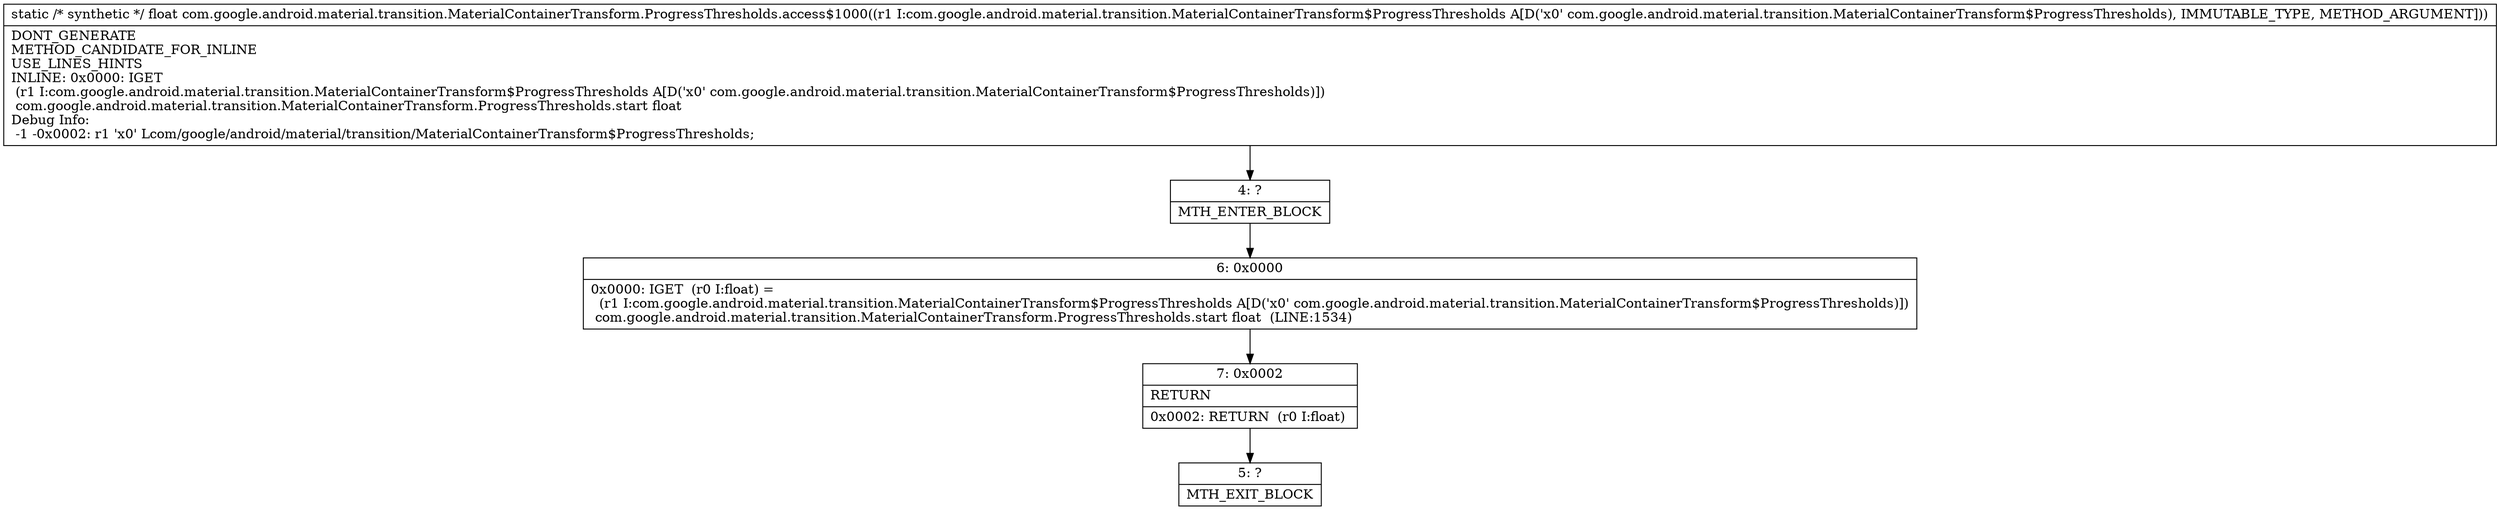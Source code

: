 digraph "CFG forcom.google.android.material.transition.MaterialContainerTransform.ProgressThresholds.access$1000(Lcom\/google\/android\/material\/transition\/MaterialContainerTransform$ProgressThresholds;)F" {
Node_4 [shape=record,label="{4\:\ ?|MTH_ENTER_BLOCK\l}"];
Node_6 [shape=record,label="{6\:\ 0x0000|0x0000: IGET  (r0 I:float) = \l  (r1 I:com.google.android.material.transition.MaterialContainerTransform$ProgressThresholds A[D('x0' com.google.android.material.transition.MaterialContainerTransform$ProgressThresholds)])\l com.google.android.material.transition.MaterialContainerTransform.ProgressThresholds.start float  (LINE:1534)\l}"];
Node_7 [shape=record,label="{7\:\ 0x0002|RETURN\l|0x0002: RETURN  (r0 I:float) \l}"];
Node_5 [shape=record,label="{5\:\ ?|MTH_EXIT_BLOCK\l}"];
MethodNode[shape=record,label="{static \/* synthetic *\/ float com.google.android.material.transition.MaterialContainerTransform.ProgressThresholds.access$1000((r1 I:com.google.android.material.transition.MaterialContainerTransform$ProgressThresholds A[D('x0' com.google.android.material.transition.MaterialContainerTransform$ProgressThresholds), IMMUTABLE_TYPE, METHOD_ARGUMENT]))  | DONT_GENERATE\lMETHOD_CANDIDATE_FOR_INLINE\lUSE_LINES_HINTS\lINLINE: 0x0000: IGET  \l  (r1 I:com.google.android.material.transition.MaterialContainerTransform$ProgressThresholds A[D('x0' com.google.android.material.transition.MaterialContainerTransform$ProgressThresholds)])\l com.google.android.material.transition.MaterialContainerTransform.ProgressThresholds.start float\lDebug Info:\l  \-1 \-0x0002: r1 'x0' Lcom\/google\/android\/material\/transition\/MaterialContainerTransform$ProgressThresholds;\l}"];
MethodNode -> Node_4;Node_4 -> Node_6;
Node_6 -> Node_7;
Node_7 -> Node_5;
}

